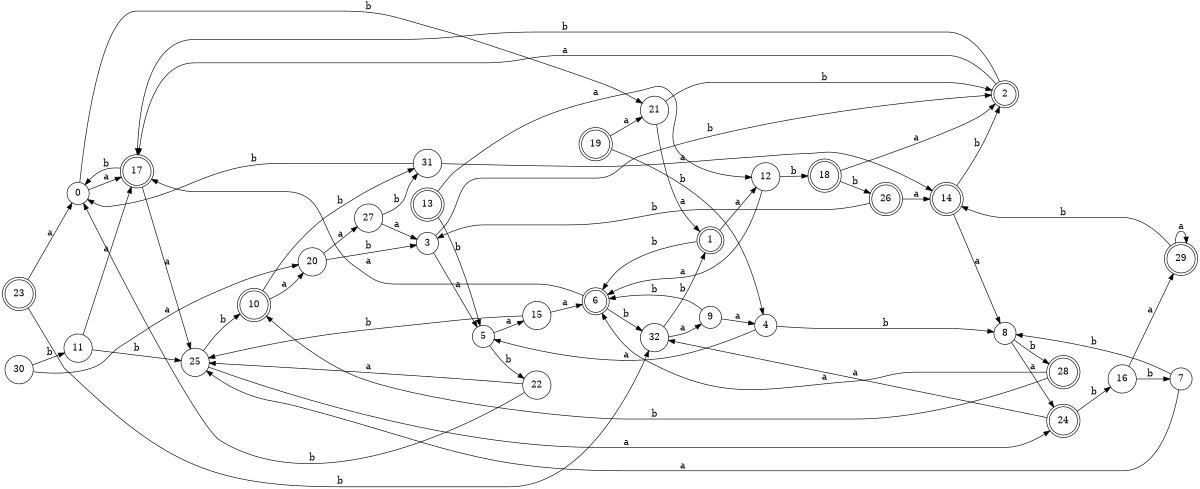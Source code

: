 digraph n27_6 {
__start0 [label="" shape="none"];

rankdir=LR;
size="8,5";

s0 [style="filled", color="black", fillcolor="white" shape="circle", label="0"];
s1 [style="rounded,filled", color="black", fillcolor="white" shape="doublecircle", label="1"];
s2 [style="rounded,filled", color="black", fillcolor="white" shape="doublecircle", label="2"];
s3 [style="filled", color="black", fillcolor="white" shape="circle", label="3"];
s4 [style="filled", color="black", fillcolor="white" shape="circle", label="4"];
s5 [style="filled", color="black", fillcolor="white" shape="circle", label="5"];
s6 [style="rounded,filled", color="black", fillcolor="white" shape="doublecircle", label="6"];
s7 [style="filled", color="black", fillcolor="white" shape="circle", label="7"];
s8 [style="filled", color="black", fillcolor="white" shape="circle", label="8"];
s9 [style="filled", color="black", fillcolor="white" shape="circle", label="9"];
s10 [style="rounded,filled", color="black", fillcolor="white" shape="doublecircle", label="10"];
s11 [style="filled", color="black", fillcolor="white" shape="circle", label="11"];
s12 [style="filled", color="black", fillcolor="white" shape="circle", label="12"];
s13 [style="rounded,filled", color="black", fillcolor="white" shape="doublecircle", label="13"];
s14 [style="rounded,filled", color="black", fillcolor="white" shape="doublecircle", label="14"];
s15 [style="filled", color="black", fillcolor="white" shape="circle", label="15"];
s16 [style="filled", color="black", fillcolor="white" shape="circle", label="16"];
s17 [style="rounded,filled", color="black", fillcolor="white" shape="doublecircle", label="17"];
s18 [style="rounded,filled", color="black", fillcolor="white" shape="doublecircle", label="18"];
s19 [style="rounded,filled", color="black", fillcolor="white" shape="doublecircle", label="19"];
s20 [style="filled", color="black", fillcolor="white" shape="circle", label="20"];
s21 [style="filled", color="black", fillcolor="white" shape="circle", label="21"];
s22 [style="filled", color="black", fillcolor="white" shape="circle", label="22"];
s23 [style="rounded,filled", color="black", fillcolor="white" shape="doublecircle", label="23"];
s24 [style="rounded,filled", color="black", fillcolor="white" shape="doublecircle", label="24"];
s25 [style="filled", color="black", fillcolor="white" shape="circle", label="25"];
s26 [style="rounded,filled", color="black", fillcolor="white" shape="doublecircle", label="26"];
s27 [style="filled", color="black", fillcolor="white" shape="circle", label="27"];
s28 [style="rounded,filled", color="black", fillcolor="white" shape="doublecircle", label="28"];
s29 [style="rounded,filled", color="black", fillcolor="white" shape="doublecircle", label="29"];
s30 [style="filled", color="black", fillcolor="white" shape="circle", label="30"];
s31 [style="filled", color="black", fillcolor="white" shape="circle", label="31"];
s32 [style="filled", color="black", fillcolor="white" shape="circle", label="32"];
s0 -> s17 [label="a"];
s0 -> s21 [label="b"];
s1 -> s12 [label="a"];
s1 -> s6 [label="b"];
s2 -> s17 [label="a"];
s2 -> s17 [label="b"];
s3 -> s5 [label="a"];
s3 -> s2 [label="b"];
s4 -> s5 [label="a"];
s4 -> s8 [label="b"];
s5 -> s15 [label="a"];
s5 -> s22 [label="b"];
s6 -> s17 [label="a"];
s6 -> s32 [label="b"];
s7 -> s25 [label="a"];
s7 -> s8 [label="b"];
s8 -> s24 [label="a"];
s8 -> s28 [label="b"];
s9 -> s4 [label="a"];
s9 -> s6 [label="b"];
s10 -> s20 [label="a"];
s10 -> s31 [label="b"];
s11 -> s17 [label="a"];
s11 -> s25 [label="b"];
s12 -> s6 [label="a"];
s12 -> s18 [label="b"];
s13 -> s12 [label="a"];
s13 -> s5 [label="b"];
s14 -> s8 [label="a"];
s14 -> s2 [label="b"];
s15 -> s6 [label="a"];
s15 -> s25 [label="b"];
s16 -> s29 [label="a"];
s16 -> s7 [label="b"];
s17 -> s25 [label="a"];
s17 -> s0 [label="b"];
s18 -> s2 [label="a"];
s18 -> s26 [label="b"];
s19 -> s21 [label="a"];
s19 -> s4 [label="b"];
s20 -> s27 [label="a"];
s20 -> s3 [label="b"];
s21 -> s1 [label="a"];
s21 -> s2 [label="b"];
s22 -> s25 [label="a"];
s22 -> s0 [label="b"];
s23 -> s0 [label="a"];
s23 -> s32 [label="b"];
s24 -> s32 [label="a"];
s24 -> s16 [label="b"];
s25 -> s24 [label="a"];
s25 -> s10 [label="b"];
s26 -> s14 [label="a"];
s26 -> s3 [label="b"];
s27 -> s3 [label="a"];
s27 -> s31 [label="b"];
s28 -> s6 [label="a"];
s28 -> s10 [label="b"];
s29 -> s29 [label="a"];
s29 -> s14 [label="b"];
s30 -> s20 [label="a"];
s30 -> s11 [label="b"];
s31 -> s14 [label="a"];
s31 -> s0 [label="b"];
s32 -> s9 [label="a"];
s32 -> s1 [label="b"];

}